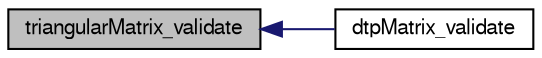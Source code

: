 digraph G
{
  edge [fontname="FreeSans",fontsize=10,labelfontname="FreeSans",labelfontsize=10];
  node [fontname="FreeSans",fontsize=10,shape=record];
  rankdir=LR;
  Node1 [label="triangularMatrix_validate",height=0.2,width=0.4,color="black", fillcolor="grey75", style="filled" fontcolor="black"];
  Node1 -> Node2 [dir=back,color="midnightblue",fontsize=10,style="solid",fontname="FreeSans"];
  Node2 [label="dtpMatrix_validate",height=0.2,width=0.4,color="black", fillcolor="white", style="filled",URL="$dtpMatrix_8h.html#9984e324d9ff9a5ae8d2e5c700090d99"];
}
